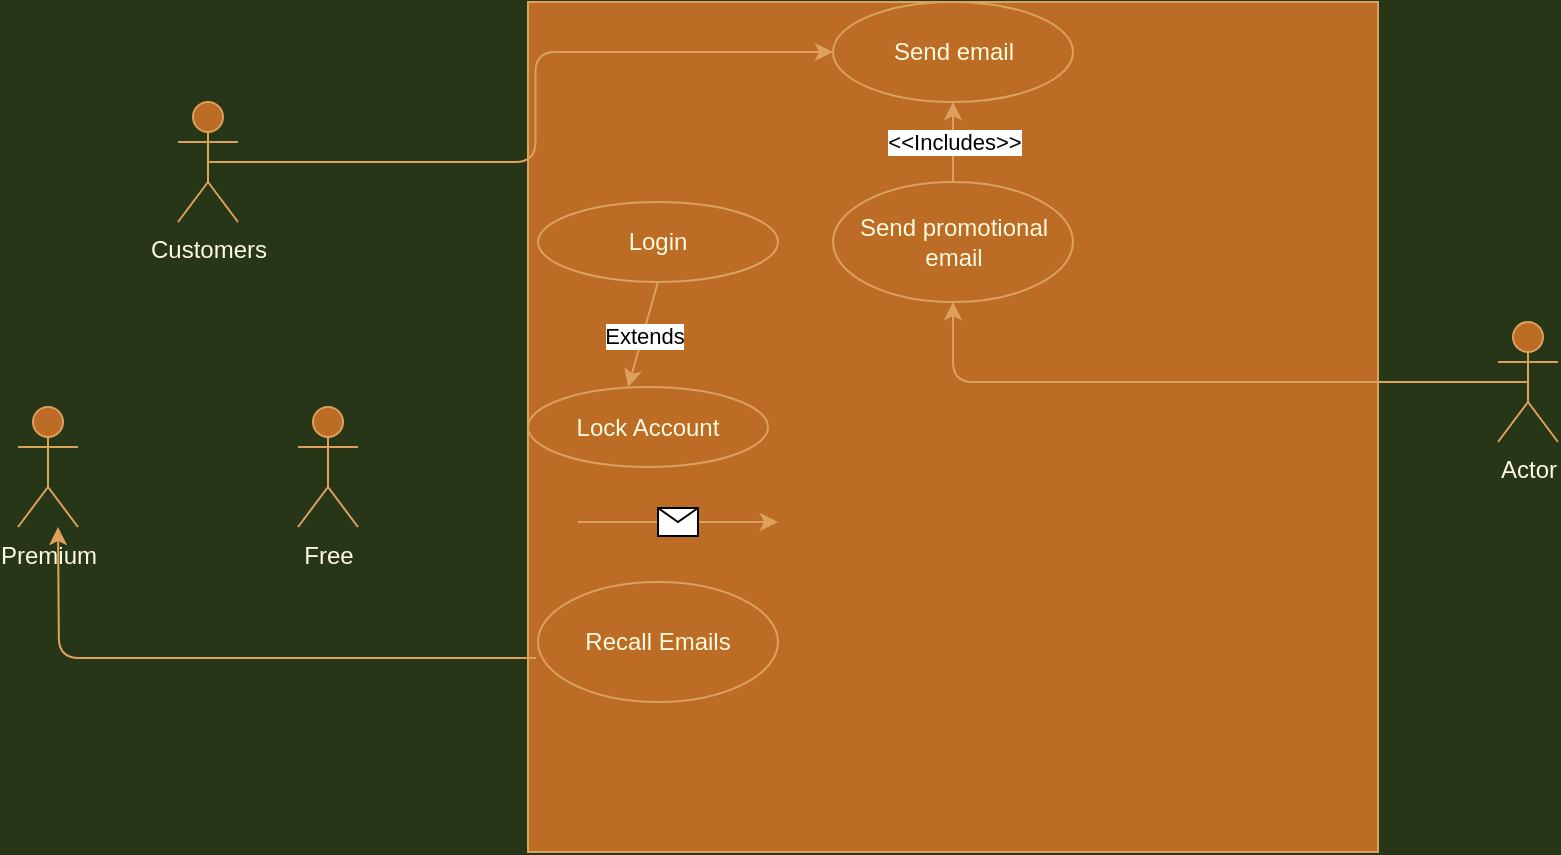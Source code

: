 <mxfile version="13.7.7" type="github">
  <diagram id="hZiYKJ1X23j9PYdmGMFu" name="Page-1">
    <mxGraphModel dx="1422" dy="618" grid="1" gridSize="10" guides="1" tooltips="1" connect="1" arrows="1" fold="1" page="1" pageScale="1" pageWidth="850" pageHeight="1100" background="#283618" math="0" shadow="0">
      <root>
        <mxCell id="0" />
        <mxCell id="1" parent="0" />
        <mxCell id="7KUGZiZySslubiKDUcVR-1" value="" style="whiteSpace=wrap;html=1;aspect=fixed;fillColor=#BC6C25;strokeColor=#DDA15E;fontColor=#FEFAE0;" vertex="1" parent="1">
          <mxGeometry x="345" y="40" width="425" height="425" as="geometry" />
        </mxCell>
        <mxCell id="7KUGZiZySslubiKDUcVR-2" value="Send email" style="ellipse;whiteSpace=wrap;html=1;fillColor=#BC6C25;strokeColor=#DDA15E;fontColor=#FEFAE0;" vertex="1" parent="1">
          <mxGeometry x="497.5" y="40" width="120" height="50" as="geometry" />
        </mxCell>
        <mxCell id="7KUGZiZySslubiKDUcVR-3" value="Send promotional email" style="ellipse;whiteSpace=wrap;html=1;fillColor=#BC6C25;strokeColor=#DDA15E;fontColor=#FEFAE0;" vertex="1" parent="1">
          <mxGeometry x="497.5" y="130" width="120" height="60" as="geometry" />
        </mxCell>
        <mxCell id="7KUGZiZySslubiKDUcVR-4" value="Login" style="ellipse;whiteSpace=wrap;html=1;fillColor=#BC6C25;strokeColor=#DDA15E;fontColor=#FEFAE0;" vertex="1" parent="1">
          <mxGeometry x="350" y="140" width="120" height="40" as="geometry" />
        </mxCell>
        <mxCell id="7KUGZiZySslubiKDUcVR-11" style="edgeStyle=orthogonalEdgeStyle;rounded=1;sketch=0;orthogonalLoop=1;jettySize=auto;html=1;exitX=0.5;exitY=0.5;exitDx=0;exitDy=0;exitPerimeter=0;strokeColor=#DDA15E;fillColor=#BC6C25;fontColor=#FEFAE0;" edge="1" parent="1" source="7KUGZiZySslubiKDUcVR-6" target="7KUGZiZySslubiKDUcVR-2">
          <mxGeometry relative="1" as="geometry" />
        </mxCell>
        <mxCell id="7KUGZiZySslubiKDUcVR-6" value="Customers" style="shape=umlActor;verticalLabelPosition=bottom;verticalAlign=top;html=1;outlineConnect=0;fillColor=#BC6C25;strokeColor=#DDA15E;fontColor=#FEFAE0;" vertex="1" parent="1">
          <mxGeometry x="170" y="90" width="30" height="60" as="geometry" />
        </mxCell>
        <mxCell id="7KUGZiZySslubiKDUcVR-13" style="edgeStyle=orthogonalEdgeStyle;rounded=1;sketch=0;orthogonalLoop=1;jettySize=auto;html=1;exitX=0.5;exitY=0.5;exitDx=0;exitDy=0;exitPerimeter=0;strokeColor=#DDA15E;fillColor=#BC6C25;fontColor=#FEFAE0;" edge="1" parent="1" source="7KUGZiZySslubiKDUcVR-7" target="7KUGZiZySslubiKDUcVR-3">
          <mxGeometry relative="1" as="geometry" />
        </mxCell>
        <mxCell id="7KUGZiZySslubiKDUcVR-7" value="Actor" style="shape=umlActor;verticalLabelPosition=bottom;verticalAlign=top;html=1;outlineConnect=0;fillColor=#BC6C25;strokeColor=#DDA15E;fontColor=#FEFAE0;" vertex="1" parent="1">
          <mxGeometry x="830" y="200" width="30" height="60" as="geometry" />
        </mxCell>
        <mxCell id="7KUGZiZySslubiKDUcVR-19" value="Lock Account" style="ellipse;whiteSpace=wrap;html=1;rounded=0;sketch=0;strokeColor=#DDA15E;fillColor=#BC6C25;fontColor=#FEFAE0;" vertex="1" parent="1">
          <mxGeometry x="345" y="232.5" width="120" height="40" as="geometry" />
        </mxCell>
        <mxCell id="7KUGZiZySslubiKDUcVR-22" value="" style="endArrow=classic;html=1;strokeColor=#DDA15E;fillColor=#BC6C25;fontColor=#FEFAE0;entryX=0.417;entryY=0;entryDx=0;entryDy=0;entryPerimeter=0;exitX=0.5;exitY=1;exitDx=0;exitDy=0;" edge="1" parent="1" source="7KUGZiZySslubiKDUcVR-4" target="7KUGZiZySslubiKDUcVR-19">
          <mxGeometry relative="1" as="geometry">
            <mxPoint x="370" y="300" as="sourcePoint" />
            <mxPoint x="470" y="300" as="targetPoint" />
            <Array as="points" />
          </mxGeometry>
        </mxCell>
        <mxCell id="7KUGZiZySslubiKDUcVR-23" value="Extends" style="edgeLabel;resizable=0;html=1;align=center;verticalAlign=middle;" connectable="0" vertex="1" parent="7KUGZiZySslubiKDUcVR-22">
          <mxGeometry relative="1" as="geometry" />
        </mxCell>
        <mxCell id="7KUGZiZySslubiKDUcVR-24" value="" style="endArrow=classic;html=1;strokeColor=#DDA15E;fillColor=#BC6C25;fontColor=#FEFAE0;entryX=0.5;entryY=1;entryDx=0;entryDy=0;exitX=0.5;exitY=0;exitDx=0;exitDy=0;" edge="1" parent="1" source="7KUGZiZySslubiKDUcVR-3" target="7KUGZiZySslubiKDUcVR-2">
          <mxGeometry relative="1" as="geometry">
            <mxPoint x="370" y="300" as="sourcePoint" />
            <mxPoint x="470" y="300" as="targetPoint" />
          </mxGeometry>
        </mxCell>
        <mxCell id="7KUGZiZySslubiKDUcVR-25" value="&amp;lt;&amp;lt;Includes&amp;gt;&amp;gt;" style="edgeLabel;resizable=0;html=1;align=center;verticalAlign=middle;" connectable="0" vertex="1" parent="7KUGZiZySslubiKDUcVR-24">
          <mxGeometry relative="1" as="geometry" />
        </mxCell>
        <mxCell id="7KUGZiZySslubiKDUcVR-26" value="Recall Emails" style="ellipse;whiteSpace=wrap;html=1;rounded=0;sketch=0;strokeColor=#DDA15E;fillColor=#BC6C25;fontColor=#FEFAE0;" vertex="1" parent="1">
          <mxGeometry x="350" y="330" width="120" height="60" as="geometry" />
        </mxCell>
        <mxCell id="7KUGZiZySslubiKDUcVR-27" value="Free" style="shape=umlActor;verticalLabelPosition=bottom;verticalAlign=top;html=1;outlineConnect=0;rounded=0;sketch=0;strokeColor=#DDA15E;fillColor=#BC6C25;fontColor=#FEFAE0;" vertex="1" parent="1">
          <mxGeometry x="230" y="242.5" width="30" height="60" as="geometry" />
        </mxCell>
        <mxCell id="7KUGZiZySslubiKDUcVR-28" value="Premium" style="shape=umlActor;verticalLabelPosition=bottom;verticalAlign=top;html=1;outlineConnect=0;rounded=0;sketch=0;strokeColor=#DDA15E;fillColor=#BC6C25;fontColor=#FEFAE0;" vertex="1" parent="1">
          <mxGeometry x="90" y="242.5" width="30" height="60" as="geometry" />
        </mxCell>
        <mxCell id="7KUGZiZySslubiKDUcVR-30" value="" style="endArrow=classic;html=1;strokeColor=#DDA15E;fillColor=#BC6C25;fontColor=#FEFAE0;" edge="1" parent="1">
          <mxGeometry relative="1" as="geometry">
            <mxPoint x="370" y="300" as="sourcePoint" />
            <mxPoint x="470" y="300" as="targetPoint" />
          </mxGeometry>
        </mxCell>
        <mxCell id="7KUGZiZySslubiKDUcVR-31" value="" style="shape=message;html=1;outlineConnect=0;" vertex="1" parent="7KUGZiZySslubiKDUcVR-30">
          <mxGeometry width="20" height="14" relative="1" as="geometry">
            <mxPoint x="-10" y="-7" as="offset" />
          </mxGeometry>
        </mxCell>
        <mxCell id="7KUGZiZySslubiKDUcVR-32" value="" style="endArrow=classic;html=1;strokeColor=#DDA15E;fillColor=#BC6C25;fontColor=#FEFAE0;exitX=-0.008;exitY=0.633;exitDx=0;exitDy=0;exitPerimeter=0;edgeStyle=orthogonalEdgeStyle;" edge="1" parent="1" source="7KUGZiZySslubiKDUcVR-26">
          <mxGeometry width="50" height="50" relative="1" as="geometry">
            <mxPoint x="60" y="352.5" as="sourcePoint" />
            <mxPoint x="110" y="302.5" as="targetPoint" />
          </mxGeometry>
        </mxCell>
      </root>
    </mxGraphModel>
  </diagram>
</mxfile>
